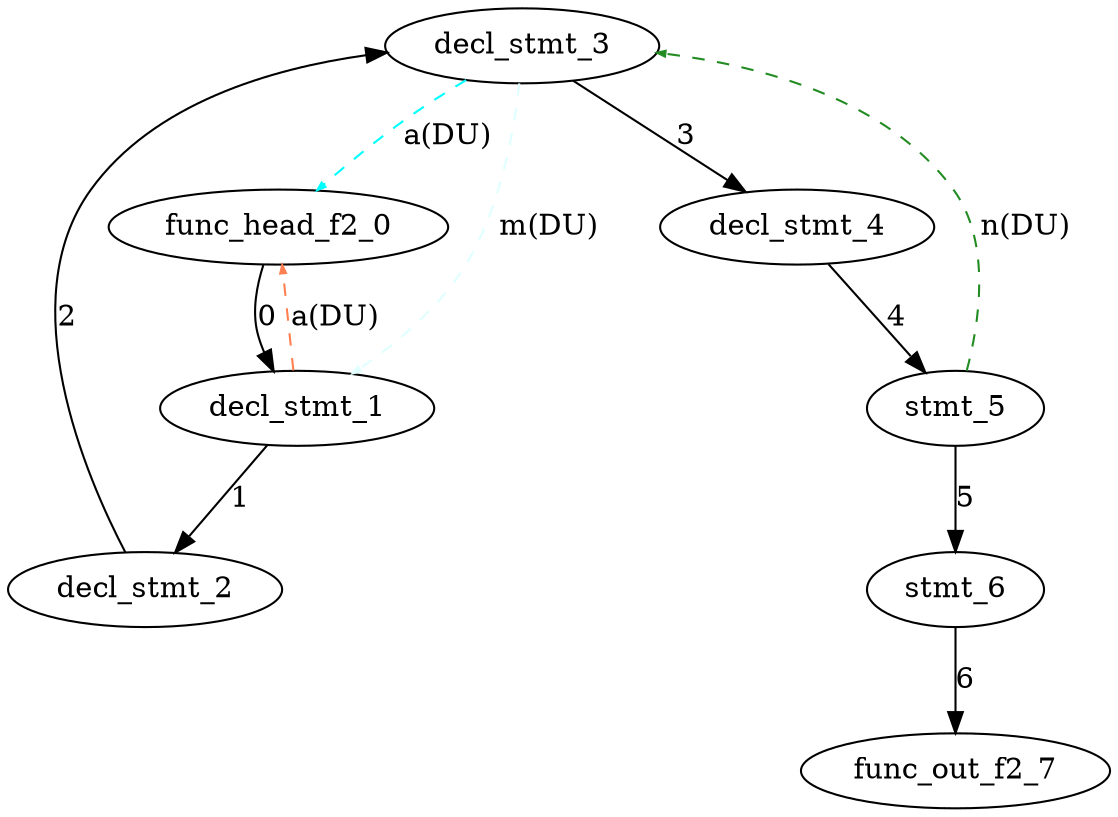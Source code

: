 digraph G {
decl_stmt_3[label="decl_stmt_3"];
decl_stmt_3 -> func_head_f2_0[label="a(DU)",color=cyan,style=dashed,arrowsize=0.4];
decl_stmt_3 -> decl_stmt_1[label="m(DU)",color=lightcyan,style=dashed,arrowsize=0.4];
func_head_f2_0[label="func_head_f2_0"];
decl_stmt_2[label="decl_stmt_2"];
decl_stmt_1[label="decl_stmt_1"];
decl_stmt_1 -> func_head_f2_0[label="a(DU)",color=coral,style=dashed,arrowsize=0.4];
stmt_6[label="stmt_6"];
stmt_5[label="stmt_5"];
stmt_5 -> decl_stmt_3[label="n(DU)",color=forestgreen,style=dashed,arrowsize=0.4];
func_out_f2_7[label="func_out_f2_7"];
decl_stmt_4[label="decl_stmt_4"];
stmt_6 -> func_out_f2_7[label="6"];
stmt_5 -> stmt_6[label="5"];
decl_stmt_4 -> stmt_5[label="4"];
decl_stmt_3 -> decl_stmt_4[label="3"];
decl_stmt_2 -> decl_stmt_3[label="2"];
decl_stmt_1 -> decl_stmt_2[label="1"];
func_head_f2_0 -> decl_stmt_1[label="0"];
 }